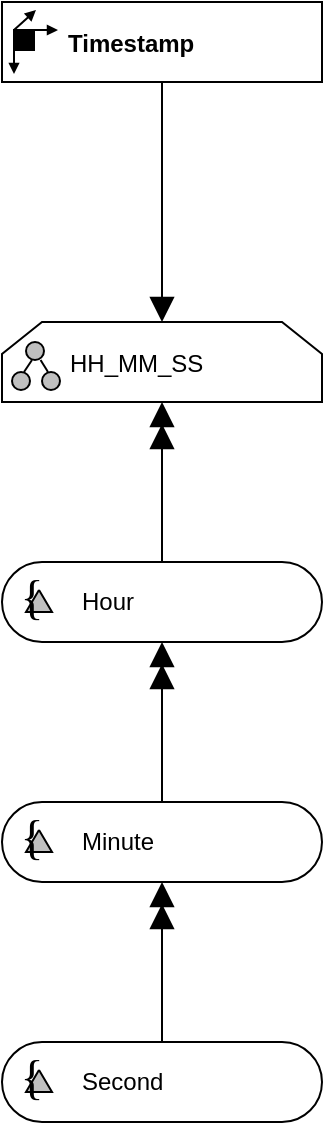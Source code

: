 <mxfile version="25.0.3">
  <diagram name="Seite-1" id="D6MCeGrKerhMQp70AOl7">
    <mxGraphModel dx="1724" dy="929" grid="1" gridSize="10" guides="1" tooltips="1" connect="1" arrows="1" fold="1" page="1" pageScale="1" pageWidth="827" pageHeight="1169" math="0" shadow="0">
      <root>
        <mxCell id="0" />
        <mxCell id="1" parent="0" />
        <object label="Timestamp" btelligentShapeType="Dimension" btelligentLibrary="ADAPT" id="JcKF2ojR-ty8W29sog4p-103">
          <mxCell style="group;fillColor=default;verticalAlign=middle;align=left;spacingLeft=31;fontStyle=1" vertex="1" connectable="0" parent="1">
            <mxGeometry x="200" y="160" width="160" height="40" as="geometry" />
          </mxCell>
        </object>
        <object label="GGG" id="JcKF2ojR-ty8W29sog4p-104">
          <mxCell style="rounded=0;whiteSpace=wrap;html=1;noLabel=1;container=0;editable=0;movable=1;resizable=1;rotatable=1;deletable=1;locked=0;connectable=1;fillColor=none;" vertex="1" parent="JcKF2ojR-ty8W29sog4p-103">
            <mxGeometry width="160" height="40" as="geometry" />
          </mxCell>
        </object>
        <mxCell id="JcKF2ojR-ty8W29sog4p-105" value="" style="rounded=0;whiteSpace=wrap;html=1;fillColor=#000000;fontColor=#ffffff;strokeColor=#000000;strokeWidth=1;deletable=1;cloneable=0;movable=1;editable=1;resizable=1;rotatable=1;locked=0;connectable=1;container=0;expand=0;recursiveResize=0;allowArrows=0;" vertex="1" parent="JcKF2ojR-ty8W29sog4p-103">
          <mxGeometry x="6.0" y="14" width="10" height="10" as="geometry" />
        </mxCell>
        <mxCell id="JcKF2ojR-ty8W29sog4p-106" value="" style="endArrow=block;html=1;rounded=0;endFill=1;startSize=2;endSize=3;strokeWidth=1;deletable=1;cloneable=0;movable=1;editable=1;resizable=1;rotatable=1;locked=0;connectable=1;" edge="1" parent="JcKF2ojR-ty8W29sog4p-103">
          <mxGeometry width="50" height="50" relative="1" as="geometry">
            <mxPoint x="15.0" y="14" as="sourcePoint" />
            <mxPoint x="28.0" y="14" as="targetPoint" />
          </mxGeometry>
        </mxCell>
        <mxCell id="JcKF2ojR-ty8W29sog4p-107" value="" style="endArrow=block;html=1;rounded=0;endFill=1;startSize=2;endSize=3;strokeWidth=1;deletable=1;cloneable=0;movable=1;editable=1;resizable=1;rotatable=1;locked=0;connectable=1;" edge="1" parent="JcKF2ojR-ty8W29sog4p-103">
          <mxGeometry width="50" height="50" relative="1" as="geometry">
            <mxPoint x="6.0" y="22" as="sourcePoint" />
            <mxPoint x="6.0" y="36" as="targetPoint" />
          </mxGeometry>
        </mxCell>
        <mxCell id="JcKF2ojR-ty8W29sog4p-108" value="" style="endArrow=block;html=1;rounded=0;endFill=1;startSize=2;endSize=3;strokeWidth=1;deletable=1;cloneable=0;movable=1;editable=1;resizable=1;rotatable=1;locked=0;connectable=1;" edge="1" parent="JcKF2ojR-ty8W29sog4p-103">
          <mxGeometry width="50" height="50" relative="1" as="geometry">
            <mxPoint x="6.0" y="14" as="sourcePoint" />
            <mxPoint x="17.0" y="4" as="targetPoint" />
          </mxGeometry>
        </mxCell>
        <object label="HH_MM_SS" btelligentShapeType="Hierarchy" btelligentLibrary="ADAPT" id="JcKF2ojR-ty8W29sog4p-109">
          <mxCell style="group;fillColor=default;verticalAlign=middle;align=left;spacingLeft=32;" vertex="1" connectable="0" parent="1">
            <mxGeometry x="200" y="320" width="160" height="40" as="geometry" />
          </mxCell>
        </object>
        <mxCell id="JcKF2ojR-ty8W29sog4p-110" value="Hierarchy" style="shape=loopLimit;whiteSpace=wrap;html=1;size=20;verticalAlign=middle;spacingLeft=37;align=left;container=0;fillColor=none;noLabel=1;editable=0;movable=1;resizable=1;rotatable=1;deletable=1;locked=0;connectable=1;" vertex="1" parent="JcKF2ojR-ty8W29sog4p-109">
          <mxGeometry width="160" height="40" as="geometry" />
        </mxCell>
        <mxCell id="JcKF2ojR-ty8W29sog4p-111" value="" style="group;movable=1;resizable=1;rotatable=1;deletable=1;editable=1;locked=0;connectable=1;" vertex="1" connectable="0" parent="JcKF2ojR-ty8W29sog4p-109">
          <mxGeometry x="5" y="10" width="24" height="24" as="geometry" />
        </mxCell>
        <mxCell id="JcKF2ojR-ty8W29sog4p-112" style="vsdxID=8;fillColor=#C0C0C0;gradientColor=none;shape=stencil(rVFBDsIwDHtNj5VCK14wxj8ilm0VZZ3SAuX3tAoIBhwQ4mbHjhMlyjZxxJmUgZg47OnsujQqu1HGuGkkdqkgZVtlmz4wDRyOUyd8xuqs6BBONSFLH9QOAxdha6FbcSLvisR5oQEvvfegFXyMgqwxu6g5JEwuTIupHnkgXcbo3uNwyxEpnonmt/Ivi/1nLfhirQIeZ+6d9/KlZ/31LaUkL7XtFQ==);strokeColor=#000000;spacingTop=-3;spacingBottom=-3;spacingLeft=-3;spacingRight=-3;points=[];labelBackgroundColor=none;rounded=0;html=1;whiteSpace=wrap;container=0;" vertex="1" parent="JcKF2ojR-ty8W29sog4p-111">
          <mxGeometry y="15" width="9" height="9" as="geometry" />
        </mxCell>
        <mxCell id="JcKF2ojR-ty8W29sog4p-113" style="vsdxID=9;fillColor=#C0C0C0;gradientColor=none;shape=stencil(rVFBDsIwDHtNj5VCK14wxj8ilm0VZZ3SAuX3tAoIBhwQ4mbHjhMlyjZxxJmUgZg47OnsujQqu1HGuGkkdqkgZVtlmz4wDRyOUyd8xuqs6BBONSFLH9QOAxdha6FbcSLvisR5oQEvvfegFXyMgqwxu6g5JEwuTIupHnkgXcbo3uNwyxEpnonmt/Ivi/1nLfhirQIeZ+6d9/KlZ/31LaUkL7XtFQ==);strokeColor=#000000;spacingTop=-3;spacingBottom=-3;spacingLeft=-3;spacingRight=-3;points=[];labelBackgroundColor=none;rounded=0;html=1;whiteSpace=wrap;container=0;" vertex="1" parent="JcKF2ojR-ty8W29sog4p-111">
          <mxGeometry x="15" y="15" width="9" height="9" as="geometry" />
        </mxCell>
        <mxCell id="JcKF2ojR-ty8W29sog4p-114" style="vsdxID=10;fillColor=#C0C0C0;gradientColor=none;shape=stencil(rVFBDsIwDHtNj5VCK14wxj8ilm0VZZ3SAuX3tAoIBhwQ4mbHjhMlyjZxxJmUgZg47OnsujQqu1HGuGkkdqkgZVtlmz4wDRyOUyd8xuqs6BBONSFLH9QOAxdha6FbcSLvisR5oQEvvfegFXyMgqwxu6g5JEwuTIupHnkgXcbo3uNwyxEpnonmt/Ivi/1nLfhirQIeZ+6d9/KlZ/31LaUkL7XtFQ==);strokeColor=#000000;spacingTop=-3;spacingBottom=-3;spacingLeft=-3;spacingRight=-3;points=[];labelBackgroundColor=none;rounded=0;html=1;whiteSpace=wrap;container=0;" vertex="1" parent="JcKF2ojR-ty8W29sog4p-111">
          <mxGeometry x="7" width="9" height="9" as="geometry" />
        </mxCell>
        <mxCell id="JcKF2ojR-ty8W29sog4p-115" value="" style="vsdxID=11;edgeStyle=none;startArrow=none;endArrow=none;startSize=5;endSize=5;strokeColor=#000000;spacingTop=-3;spacingBottom=-3;spacingLeft=-3;spacingRight=-3;verticalAlign=middle;html=1;labelBackgroundColor=none;rounded=0;" edge="1" parent="JcKF2ojR-ty8W29sog4p-111">
          <mxGeometry relative="1" as="geometry">
            <Array as="points" />
            <mxPoint x="6" y="15" as="sourcePoint" />
            <mxPoint x="10" y="9" as="targetPoint" />
          </mxGeometry>
        </mxCell>
        <mxCell id="JcKF2ojR-ty8W29sog4p-116" value="" style="vsdxID=12;edgeStyle=none;startArrow=none;endArrow=none;startSize=5;endSize=5;strokeColor=#000000;spacingTop=-3;spacingBottom=-3;spacingLeft=-3;spacingRight=-3;verticalAlign=middle;html=1;labelBackgroundColor=none;rounded=0;" edge="1" parent="JcKF2ojR-ty8W29sog4p-111" target="JcKF2ojR-ty8W29sog4p-114">
          <mxGeometry relative="1" as="geometry">
            <Array as="points" />
            <mxPoint x="18" y="15" as="sourcePoint" />
            <mxPoint x="15" y="9" as="targetPoint" />
          </mxGeometry>
        </mxCell>
        <UserObject label="" btelligentShapeType="LoosePrecedence" btelligentLibrary="ADAPT" id="JcKF2ojR-ty8W29sog4p-117">
          <mxCell style="vsdxID=5;edgeStyle=elbowEdgeStyle;startArrow=none;endArrow=block;startSize=10;endSize=10;strokeColor=#000000;spacingTop=0;spacingBottom=0;spacingLeft=0;spacingRight=0;verticalAlign=middle;html=1;labelBackgroundColor=#FFFFFF;rounded=1;jumpStyle=arc;startFill=0;endFill=1;curved=0;" edge="1" parent="1" source="JcKF2ojR-ty8W29sog4p-104" target="JcKF2ojR-ty8W29sog4p-110">
            <mxGeometry x="-152" y="-991" relative="1" as="geometry">
              <mxPoint x="110" y="400" as="sourcePoint" />
              <mxPoint x="110" y="560" as="targetPoint" />
            </mxGeometry>
          </mxCell>
        </UserObject>
        <UserObject label="" tooltip="ADAPT HierarchyLevel" id="JcKF2ojR-ty8W29sog4p-118">
          <mxCell style="group" vertex="1" connectable="0" parent="1">
            <mxGeometry x="200" y="440" width="160" height="40" as="geometry" />
          </mxCell>
        </UserObject>
        <mxCell id="JcKF2ojR-ty8W29sog4p-119" value="Hour" style="rounded=1;whiteSpace=wrap;html=1;arcSize=50;align=left;spacingLeft=38;" vertex="1" parent="JcKF2ojR-ty8W29sog4p-118">
          <mxGeometry width="160" height="40" as="geometry" />
        </mxCell>
        <mxCell id="JcKF2ojR-ty8W29sog4p-120" value="&lt;div style=&quot;font-size: 1px&quot;&gt;&lt;/div&gt;" style="verticalAlign=middle;align=center;overflow=width;vsdxID=9;fillColor=#C0C0C0;gradientColor=none;shape=stencil(UzV2Ls5ILEhVNTIoLinKz04tz0wpyVA1dlE1MsrMy0gtyiwBslSNXVWNndPyi1LTi/JL81Ig/IJEkEoQKze/DGRCBUSfqQFIi5FBJYQL4blBVOZk5iGpRFVoaIBHKUySKMX4XABkIByelpmTA/E3sjy6R4FCkEAydgUA);strokeColor=#000000;spacingTop=-3;spacingBottom=-3;spacingLeft=-3;spacingRight=-3;points=[];labelBackgroundColor=none;rounded=0;html=1;whiteSpace=wrap;container=0;" vertex="1" parent="JcKF2ojR-ty8W29sog4p-118">
          <mxGeometry x="12" y="14" width="13" height="11" as="geometry" />
        </mxCell>
        <mxCell id="JcKF2ojR-ty8W29sog4p-121" value="&lt;div style=&quot;font-size: 24px;&quot;&gt;&lt;font style=&quot;font-size: 24px; font-family: Calibri; color: rgb(0, 0, 0); direction: ltr; letter-spacing: 0px; line-height: 120%; opacity: 1;&quot;&gt;{&amp;nbsp;  }&lt;br style=&quot;font-size: 24px;&quot;&gt;&lt;/font&gt;&lt;/div&gt;" style="verticalAlign=middle;align=center;overflow=width;vsdxID=10;fillColor=none;gradientColor=none;shape=stencil(nZBLDoAgDERP0z3SIyjew0SURgSD+Lu9kMZoXLhwN9O+tukAlrNpJg1SzDH4QW/URgNYgZTkjA4UkwJUgGXng+6DX1zLfmoymdXo17xh5zmRJ6Q42BWCfc2oJfdAr+Yv+AP9Cb7OJ3H/2JG1HNGz/84klThPVCc=);strokeColor=none;spacingTop=0;spacingBottom=0;spacingLeft=0;spacingRight=0;points=[];labelBackgroundColor=none;rounded=0;html=1;whiteSpace=wrap;container=0;fontSize=24;fontStyle=0;horizontal=1;" vertex="1" parent="JcKF2ojR-ty8W29sog4p-118">
          <mxGeometry x="3" y="3" width="30" height="30" as="geometry" />
        </mxCell>
        <UserObject label="" tooltip="ADAPT HierarchyLevel" id="JcKF2ojR-ty8W29sog4p-122">
          <mxCell style="group" vertex="1" connectable="0" parent="1">
            <mxGeometry x="200" y="560" width="160" height="40" as="geometry" />
          </mxCell>
        </UserObject>
        <mxCell id="JcKF2ojR-ty8W29sog4p-123" value="Minute" style="rounded=1;whiteSpace=wrap;html=1;arcSize=50;align=left;spacingLeft=38;" vertex="1" parent="JcKF2ojR-ty8W29sog4p-122">
          <mxGeometry width="160" height="40" as="geometry" />
        </mxCell>
        <mxCell id="JcKF2ojR-ty8W29sog4p-124" value="&lt;div style=&quot;font-size: 1px&quot;&gt;&lt;/div&gt;" style="verticalAlign=middle;align=center;overflow=width;vsdxID=9;fillColor=#C0C0C0;gradientColor=none;shape=stencil(UzV2Ls5ILEhVNTIoLinKz04tz0wpyVA1dlE1MsrMy0gtyiwBslSNXVWNndPyi1LTi/JL81Ig/IJEkEoQKze/DGRCBUSfqQFIi5FBJYQL4blBVOZk5iGpRFVoaIBHKUySKMX4XABkIByelpmTA/E3sjy6R4FCkEAydgUA);strokeColor=#000000;spacingTop=-3;spacingBottom=-3;spacingLeft=-3;spacingRight=-3;points=[];labelBackgroundColor=none;rounded=0;html=1;whiteSpace=wrap;container=0;" vertex="1" parent="JcKF2ojR-ty8W29sog4p-122">
          <mxGeometry x="12" y="14" width="13" height="11" as="geometry" />
        </mxCell>
        <mxCell id="JcKF2ojR-ty8W29sog4p-125" value="&lt;div style=&quot;font-size: 24px;&quot;&gt;&lt;font style=&quot;font-size: 24px; font-family: Calibri; color: rgb(0, 0, 0); direction: ltr; letter-spacing: 0px; line-height: 120%; opacity: 1;&quot;&gt;{&amp;nbsp;  }&lt;br style=&quot;font-size: 24px;&quot;&gt;&lt;/font&gt;&lt;/div&gt;" style="verticalAlign=middle;align=center;overflow=width;vsdxID=10;fillColor=none;gradientColor=none;shape=stencil(nZBLDoAgDERP0z3SIyjew0SURgSD+Lu9kMZoXLhwN9O+tukAlrNpJg1SzDH4QW/URgNYgZTkjA4UkwJUgGXng+6DX1zLfmoymdXo17xh5zmRJ6Q42BWCfc2oJfdAr+Yv+AP9Cb7OJ3H/2JG1HNGz/84klThPVCc=);strokeColor=none;spacingTop=0;spacingBottom=0;spacingLeft=0;spacingRight=0;points=[];labelBackgroundColor=none;rounded=0;html=1;whiteSpace=wrap;container=0;fontSize=24;fontStyle=0;horizontal=1;" vertex="1" parent="JcKF2ojR-ty8W29sog4p-122">
          <mxGeometry x="3" y="3" width="30" height="30" as="geometry" />
        </mxCell>
        <UserObject label="" tooltip="ADAPT HierarchyLevel" id="JcKF2ojR-ty8W29sog4p-126">
          <mxCell style="group" vertex="1" connectable="0" parent="1">
            <mxGeometry x="200" y="680" width="160" height="40" as="geometry" />
          </mxCell>
        </UserObject>
        <mxCell id="JcKF2ojR-ty8W29sog4p-127" value="Second" style="rounded=1;whiteSpace=wrap;html=1;arcSize=50;align=left;spacingLeft=38;" vertex="1" parent="JcKF2ojR-ty8W29sog4p-126">
          <mxGeometry width="160" height="40" as="geometry" />
        </mxCell>
        <mxCell id="JcKF2ojR-ty8W29sog4p-128" value="&lt;div style=&quot;font-size: 1px&quot;&gt;&lt;/div&gt;" style="verticalAlign=middle;align=center;overflow=width;vsdxID=9;fillColor=#C0C0C0;gradientColor=none;shape=stencil(UzV2Ls5ILEhVNTIoLinKz04tz0wpyVA1dlE1MsrMy0gtyiwBslSNXVWNndPyi1LTi/JL81Ig/IJEkEoQKze/DGRCBUSfqQFIi5FBJYQL4blBVOZk5iGpRFVoaIBHKUySKMX4XABkIByelpmTA/E3sjy6R4FCkEAydgUA);strokeColor=#000000;spacingTop=-3;spacingBottom=-3;spacingLeft=-3;spacingRight=-3;points=[];labelBackgroundColor=none;rounded=0;html=1;whiteSpace=wrap;container=0;" vertex="1" parent="JcKF2ojR-ty8W29sog4p-126">
          <mxGeometry x="12" y="14" width="13" height="11" as="geometry" />
        </mxCell>
        <mxCell id="JcKF2ojR-ty8W29sog4p-129" value="&lt;div style=&quot;font-size: 24px;&quot;&gt;&lt;font style=&quot;font-size: 24px; font-family: Calibri; color: rgb(0, 0, 0); direction: ltr; letter-spacing: 0px; line-height: 120%; opacity: 1;&quot;&gt;{&amp;nbsp;  }&lt;br style=&quot;font-size: 24px;&quot;&gt;&lt;/font&gt;&lt;/div&gt;" style="verticalAlign=middle;align=center;overflow=width;vsdxID=10;fillColor=none;gradientColor=none;shape=stencil(nZBLDoAgDERP0z3SIyjew0SURgSD+Lu9kMZoXLhwN9O+tukAlrNpJg1SzDH4QW/URgNYgZTkjA4UkwJUgGXng+6DX1zLfmoymdXo17xh5zmRJ6Q42BWCfc2oJfdAr+Yv+AP9Cb7OJ3H/2JG1HNGz/84klThPVCc=);strokeColor=none;spacingTop=0;spacingBottom=0;spacingLeft=0;spacingRight=0;points=[];labelBackgroundColor=none;rounded=0;html=1;whiteSpace=wrap;container=0;fontSize=24;fontStyle=0;horizontal=1;" vertex="1" parent="JcKF2ojR-ty8W29sog4p-126">
          <mxGeometry x="3" y="3" width="30" height="30" as="geometry" />
        </mxCell>
        <UserObject label="" tooltip="ADAPT StrictPrecedence" id="JcKF2ojR-ty8W29sog4p-130">
          <mxCell style="vsdxID=5;edgeStyle=orthogonalEdgeStyle;startArrow=doubleBlock;endArrow=none;startSize=10;endSize=0;strokeColor=#000000;spacingTop=0;spacingBottom=0;spacingLeft=0;spacingRight=0;verticalAlign=middle;html=1;labelBackgroundColor=#FFFFFF;rounded=1;jumpStyle=arc;startFill=1;" edge="1" parent="1" source="JcKF2ojR-ty8W29sog4p-110" target="JcKF2ojR-ty8W29sog4p-119">
            <mxGeometry x="-152" y="-991" relative="1" as="geometry">
              <mxPoint x="110" y="460" as="sourcePoint" />
              <mxPoint x="110" y="510" as="targetPoint" />
            </mxGeometry>
          </mxCell>
        </UserObject>
        <UserObject label="" tooltip="ADAPT StrictPrecedence" id="JcKF2ojR-ty8W29sog4p-131">
          <mxCell style="vsdxID=5;edgeStyle=orthogonalEdgeStyle;startArrow=doubleBlock;endArrow=none;startSize=10;endSize=0;strokeColor=#000000;spacingTop=0;spacingBottom=0;spacingLeft=0;spacingRight=0;verticalAlign=middle;html=1;labelBackgroundColor=#FFFFFF;rounded=1;jumpStyle=arc;startFill=1;" edge="1" parent="1" source="JcKF2ojR-ty8W29sog4p-119" target="JcKF2ojR-ty8W29sog4p-123">
            <mxGeometry x="-152" y="-991" relative="1" as="geometry">
              <mxPoint x="290" y="370" as="sourcePoint" />
              <mxPoint x="290" y="450" as="targetPoint" />
            </mxGeometry>
          </mxCell>
        </UserObject>
        <UserObject label="" tooltip="ADAPT StrictPrecedence" id="JcKF2ojR-ty8W29sog4p-132">
          <mxCell style="vsdxID=5;edgeStyle=orthogonalEdgeStyle;startArrow=doubleBlock;endArrow=none;startSize=10;endSize=0;strokeColor=#000000;spacingTop=0;spacingBottom=0;spacingLeft=0;spacingRight=0;verticalAlign=middle;html=1;labelBackgroundColor=#FFFFFF;rounded=1;jumpStyle=arc;startFill=1;" edge="1" parent="1" source="JcKF2ojR-ty8W29sog4p-123" target="JcKF2ojR-ty8W29sog4p-127">
            <mxGeometry x="-152" y="-991" relative="1" as="geometry">
              <mxPoint x="300" y="380" as="sourcePoint" />
              <mxPoint x="300" y="460" as="targetPoint" />
            </mxGeometry>
          </mxCell>
        </UserObject>
      </root>
    </mxGraphModel>
  </diagram>
</mxfile>
